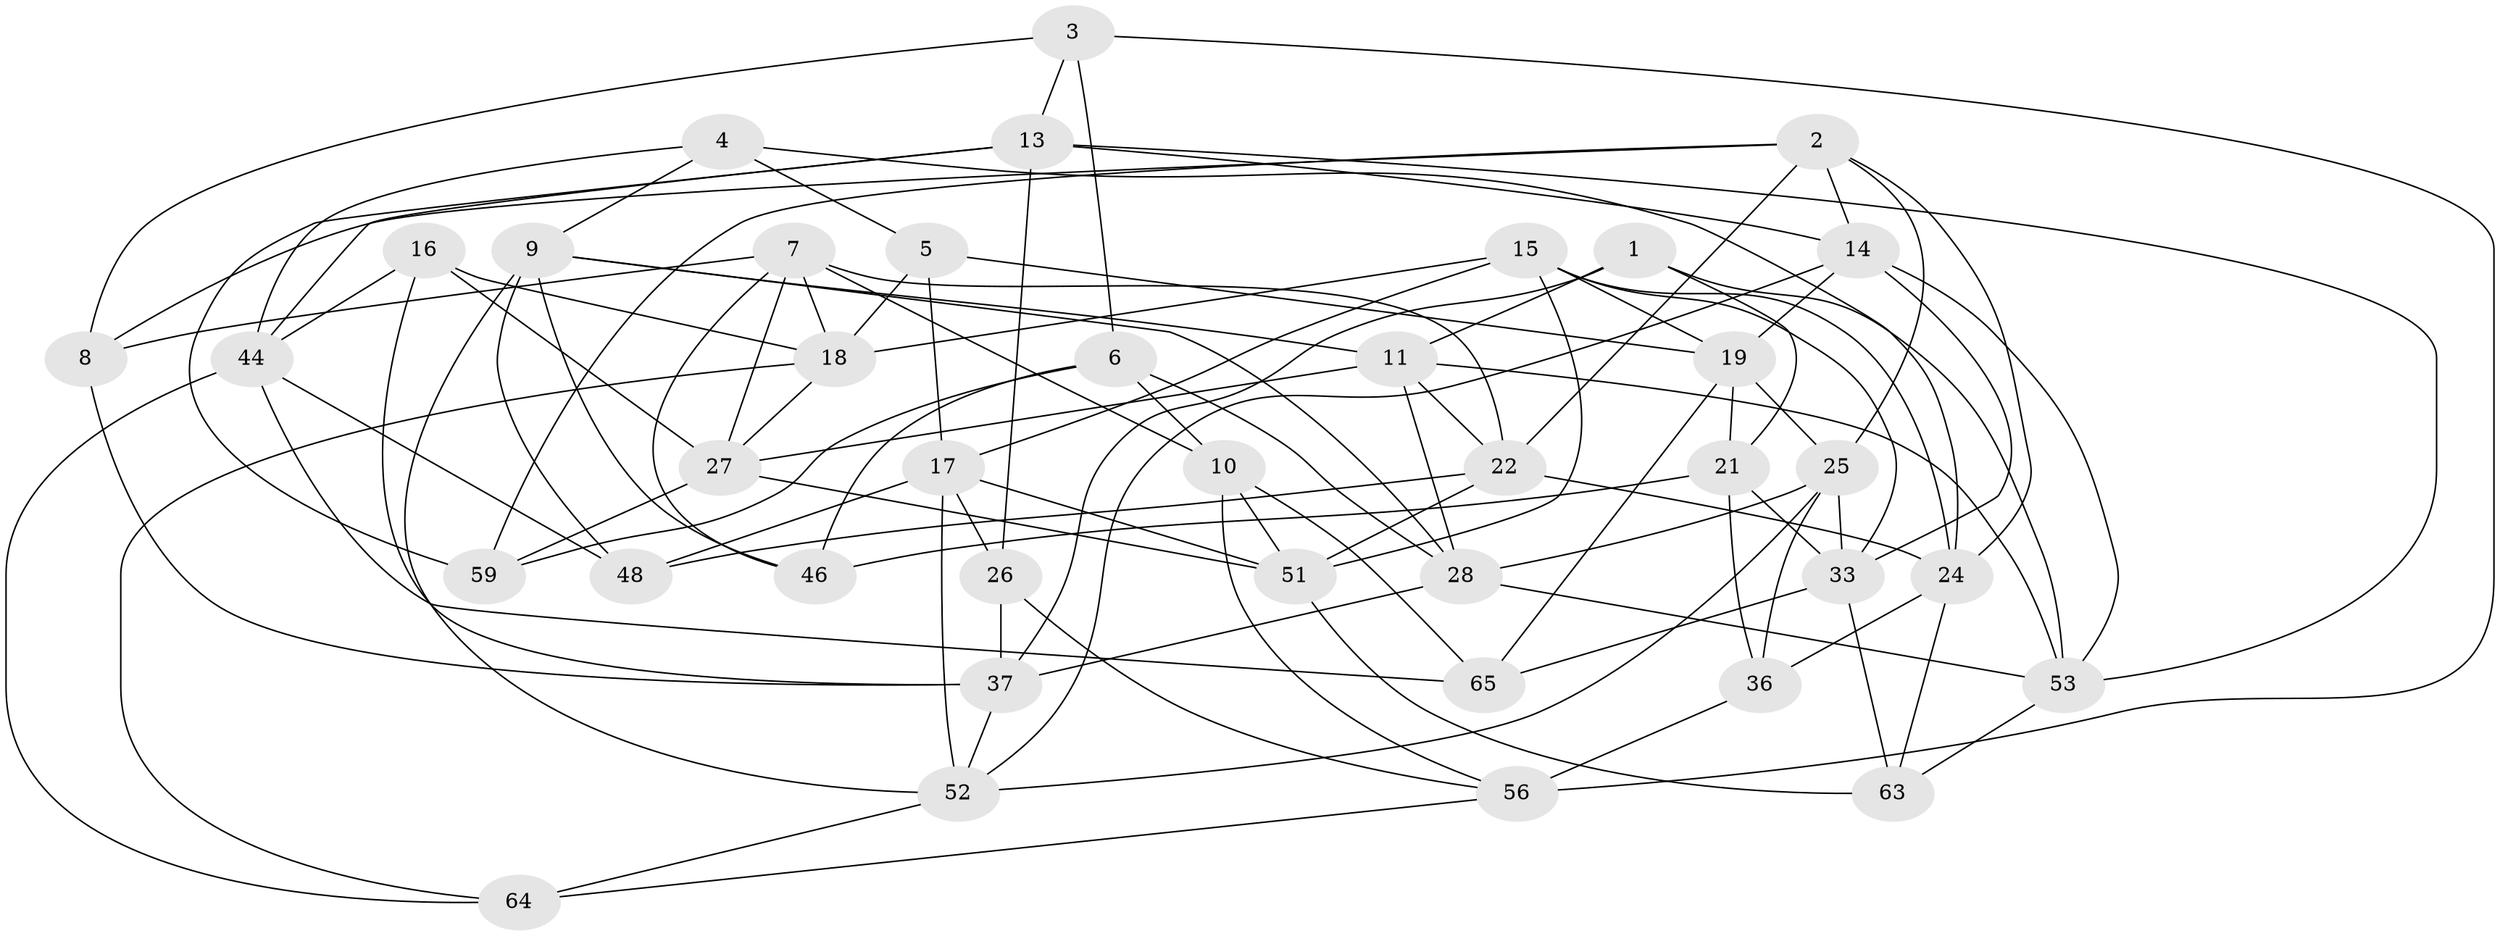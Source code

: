 // original degree distribution, {4: 1.0}
// Generated by graph-tools (version 1.1) at 2025/42/03/06/25 10:42:23]
// undirected, 39 vertices, 101 edges
graph export_dot {
graph [start="1"]
  node [color=gray90,style=filled];
  1;
  2 [super="+12"];
  3;
  4;
  5;
  6 [super="+35"];
  7 [super="+31"];
  8;
  9 [super="+39"];
  10 [super="+49"];
  11 [super="+34"];
  13 [super="+54"];
  14 [super="+20"];
  15 [super="+40"];
  16;
  17 [super="+47"];
  18 [super="+43"];
  19 [super="+62"];
  21 [super="+23"];
  22 [super="+30"];
  24 [super="+38"];
  25 [super="+41"];
  26;
  27 [super="+29"];
  28 [super="+32"];
  33 [super="+42"];
  36 [super="+45"];
  37 [super="+50"];
  44 [super="+57"];
  46;
  48;
  51 [super="+55"];
  52 [super="+60"];
  53 [super="+61"];
  56 [super="+58"];
  59;
  63;
  64;
  65;
  1 -- 11;
  1 -- 21;
  1 -- 53;
  1 -- 37;
  2 -- 8;
  2 -- 24;
  2 -- 22;
  2 -- 25;
  2 -- 59;
  2 -- 14;
  3 -- 8;
  3 -- 13;
  3 -- 56;
  3 -- 6;
  4 -- 24;
  4 -- 44;
  4 -- 5;
  4 -- 9;
  5 -- 17;
  5 -- 19;
  5 -- 18;
  6 -- 46;
  6 -- 10 [weight=2];
  6 -- 59;
  6 -- 28;
  7 -- 10;
  7 -- 8;
  7 -- 46;
  7 -- 22;
  7 -- 18;
  7 -- 27;
  8 -- 37;
  9 -- 11;
  9 -- 46;
  9 -- 48;
  9 -- 52;
  9 -- 28;
  10 -- 51;
  10 -- 56;
  10 -- 65;
  11 -- 22;
  11 -- 53;
  11 -- 28;
  11 -- 27;
  13 -- 26;
  13 -- 53;
  13 -- 59;
  13 -- 14;
  13 -- 44;
  14 -- 19;
  14 -- 33;
  14 -- 52;
  14 -- 53;
  15 -- 51;
  15 -- 33;
  15 -- 24;
  15 -- 17;
  15 -- 18;
  15 -- 19;
  16 -- 18;
  16 -- 44;
  16 -- 37;
  16 -- 27;
  17 -- 48;
  17 -- 52;
  17 -- 26;
  17 -- 51;
  18 -- 27;
  18 -- 64;
  19 -- 65;
  19 -- 21;
  19 -- 25;
  21 -- 46;
  21 -- 33;
  21 -- 36 [weight=2];
  22 -- 48;
  22 -- 51;
  22 -- 24;
  24 -- 36;
  24 -- 63;
  25 -- 36;
  25 -- 33;
  25 -- 28;
  25 -- 52;
  26 -- 56;
  26 -- 37;
  27 -- 59;
  27 -- 51;
  28 -- 37;
  28 -- 53;
  33 -- 65;
  33 -- 63;
  36 -- 56 [weight=2];
  37 -- 52;
  44 -- 48;
  44 -- 64;
  44 -- 65;
  51 -- 63;
  52 -- 64;
  53 -- 63;
  56 -- 64;
}
